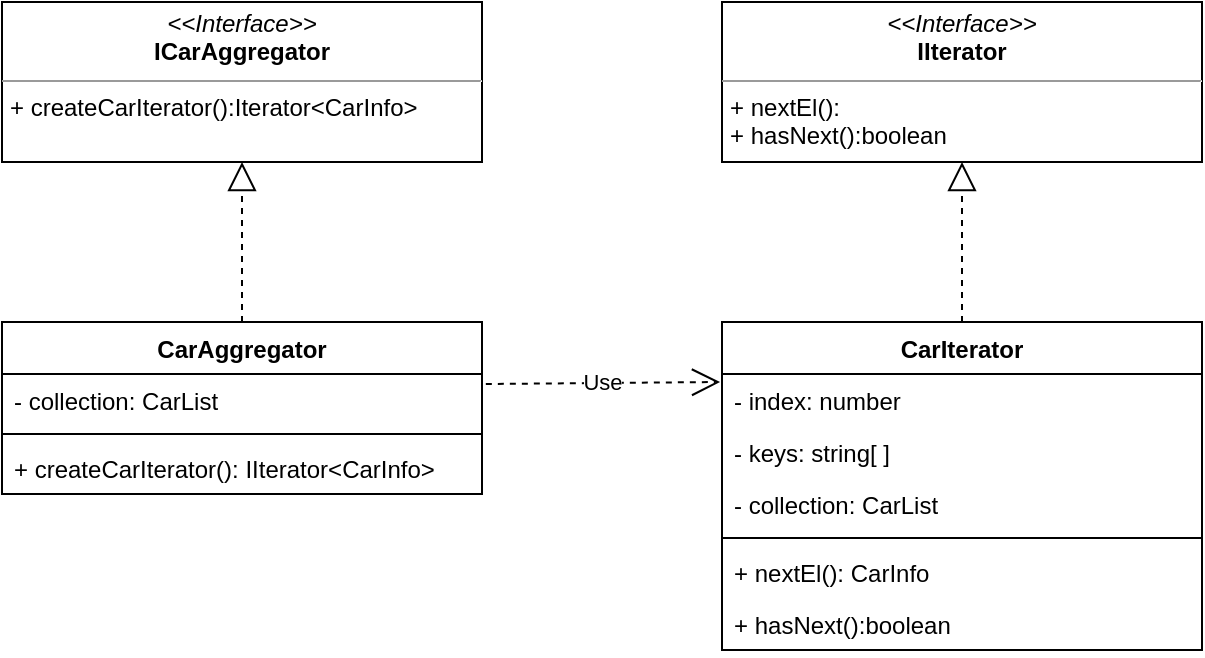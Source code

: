 <mxfile version="20.8.16" type="device"><diagram name="Page-1" id="Mc0gX32QP7m6tFfLGlkD"><mxGraphModel dx="954" dy="600" grid="1" gridSize="10" guides="1" tooltips="1" connect="1" arrows="1" fold="1" page="1" pageScale="1" pageWidth="700" pageHeight="1000" math="0" shadow="0"><root><mxCell id="0"/><mxCell id="1" parent="0"/><mxCell id="WPfb7wHpYUyLRV48ZAoM-1" value="&lt;p style=&quot;margin:0px;margin-top:4px;text-align:center;&quot;&gt;&lt;i&gt;&amp;lt;&amp;lt;Interface&amp;gt;&amp;gt;&lt;/i&gt;&lt;br&gt;&lt;b&gt;IIterator&lt;/b&gt;&lt;/p&gt;&lt;hr size=&quot;1&quot;&gt;&lt;p style=&quot;margin:0px;margin-left:4px;&quot;&gt;&lt;/p&gt;&lt;p style=&quot;margin:0px;margin-left:4px;&quot;&gt;+ nextEl():&amp;nbsp;&lt;br&gt;+ hasNext():boolean&lt;/p&gt;" style="verticalAlign=top;align=left;overflow=fill;fontSize=12;fontFamily=Helvetica;html=1;" vertex="1" parent="1"><mxGeometry x="440" y="80" width="240" height="80" as="geometry"/></mxCell><mxCell id="WPfb7wHpYUyLRV48ZAoM-2" value="&lt;p style=&quot;margin:0px;margin-top:4px;text-align:center;&quot;&gt;&lt;i&gt;&amp;lt;&amp;lt;Interface&amp;gt;&amp;gt;&lt;/i&gt;&lt;br&gt;&lt;b&gt;ICarAggregator&lt;/b&gt;&lt;/p&gt;&lt;hr size=&quot;1&quot;&gt;&lt;p style=&quot;margin:0px;margin-left:4px;&quot;&gt;&lt;/p&gt;&lt;p style=&quot;margin:0px;margin-left:4px;&quot;&gt;+ createCarIterator():Iterator&amp;lt;CarInfo&amp;gt;&lt;/p&gt;" style="verticalAlign=top;align=left;overflow=fill;fontSize=12;fontFamily=Helvetica;html=1;" vertex="1" parent="1"><mxGeometry x="80" y="80" width="240" height="80" as="geometry"/></mxCell><mxCell id="WPfb7wHpYUyLRV48ZAoM-3" value="CarIterator" style="swimlane;fontStyle=1;align=center;verticalAlign=top;childLayout=stackLayout;horizontal=1;startSize=26;horizontalStack=0;resizeParent=1;resizeParentMax=0;resizeLast=0;collapsible=1;marginBottom=0;" vertex="1" parent="1"><mxGeometry x="440" y="240" width="240" height="164" as="geometry"/></mxCell><mxCell id="WPfb7wHpYUyLRV48ZAoM-7" value="- index: number" style="text;strokeColor=none;fillColor=none;align=left;verticalAlign=top;spacingLeft=4;spacingRight=4;overflow=hidden;rotatable=0;points=[[0,0.5],[1,0.5]];portConstraint=eastwest;" vertex="1" parent="WPfb7wHpYUyLRV48ZAoM-3"><mxGeometry y="26" width="240" height="26" as="geometry"/></mxCell><mxCell id="WPfb7wHpYUyLRV48ZAoM-8" value="- keys: string[ ]" style="text;strokeColor=none;fillColor=none;align=left;verticalAlign=top;spacingLeft=4;spacingRight=4;overflow=hidden;rotatable=0;points=[[0,0.5],[1,0.5]];portConstraint=eastwest;" vertex="1" parent="WPfb7wHpYUyLRV48ZAoM-3"><mxGeometry y="52" width="240" height="26" as="geometry"/></mxCell><mxCell id="WPfb7wHpYUyLRV48ZAoM-4" value="- collection: CarList" style="text;strokeColor=none;fillColor=none;align=left;verticalAlign=top;spacingLeft=4;spacingRight=4;overflow=hidden;rotatable=0;points=[[0,0.5],[1,0.5]];portConstraint=eastwest;" vertex="1" parent="WPfb7wHpYUyLRV48ZAoM-3"><mxGeometry y="78" width="240" height="26" as="geometry"/></mxCell><mxCell id="WPfb7wHpYUyLRV48ZAoM-5" value="" style="line;strokeWidth=1;fillColor=none;align=left;verticalAlign=middle;spacingTop=-1;spacingLeft=3;spacingRight=3;rotatable=0;labelPosition=right;points=[];portConstraint=eastwest;strokeColor=inherit;" vertex="1" parent="WPfb7wHpYUyLRV48ZAoM-3"><mxGeometry y="104" width="240" height="8" as="geometry"/></mxCell><mxCell id="WPfb7wHpYUyLRV48ZAoM-6" value="+ nextEl(): CarInfo" style="text;strokeColor=none;fillColor=none;align=left;verticalAlign=top;spacingLeft=4;spacingRight=4;overflow=hidden;rotatable=0;points=[[0,0.5],[1,0.5]];portConstraint=eastwest;" vertex="1" parent="WPfb7wHpYUyLRV48ZAoM-3"><mxGeometry y="112" width="240" height="26" as="geometry"/></mxCell><mxCell id="WPfb7wHpYUyLRV48ZAoM-9" value="+ hasNext():boolean" style="text;strokeColor=none;fillColor=none;align=left;verticalAlign=top;spacingLeft=4;spacingRight=4;overflow=hidden;rotatable=0;points=[[0,0.5],[1,0.5]];portConstraint=eastwest;" vertex="1" parent="WPfb7wHpYUyLRV48ZAoM-3"><mxGeometry y="138" width="240" height="26" as="geometry"/></mxCell><mxCell id="WPfb7wHpYUyLRV48ZAoM-11" value="CarAggregator" style="swimlane;fontStyle=1;align=center;verticalAlign=top;childLayout=stackLayout;horizontal=1;startSize=26;horizontalStack=0;resizeParent=1;resizeParentMax=0;resizeLast=0;collapsible=1;marginBottom=0;" vertex="1" parent="1"><mxGeometry x="80" y="240" width="240" height="86" as="geometry"/></mxCell><mxCell id="WPfb7wHpYUyLRV48ZAoM-14" value="- collection: CarList" style="text;strokeColor=none;fillColor=none;align=left;verticalAlign=top;spacingLeft=4;spacingRight=4;overflow=hidden;rotatable=0;points=[[0,0.5],[1,0.5]];portConstraint=eastwest;" vertex="1" parent="WPfb7wHpYUyLRV48ZAoM-11"><mxGeometry y="26" width="240" height="26" as="geometry"/></mxCell><mxCell id="WPfb7wHpYUyLRV48ZAoM-15" value="" style="line;strokeWidth=1;fillColor=none;align=left;verticalAlign=middle;spacingTop=-1;spacingLeft=3;spacingRight=3;rotatable=0;labelPosition=right;points=[];portConstraint=eastwest;strokeColor=inherit;" vertex="1" parent="WPfb7wHpYUyLRV48ZAoM-11"><mxGeometry y="52" width="240" height="8" as="geometry"/></mxCell><mxCell id="WPfb7wHpYUyLRV48ZAoM-17" value="+ createCarIterator(): IIterator&lt;CarInfo&gt;" style="text;strokeColor=none;fillColor=none;align=left;verticalAlign=top;spacingLeft=4;spacingRight=4;overflow=hidden;rotatable=0;points=[[0,0.5],[1,0.5]];portConstraint=eastwest;" vertex="1" parent="WPfb7wHpYUyLRV48ZAoM-11"><mxGeometry y="60" width="240" height="26" as="geometry"/></mxCell><mxCell id="WPfb7wHpYUyLRV48ZAoM-18" value="Use" style="endArrow=open;endSize=12;dashed=1;html=1;rounded=0;entryX=-0.004;entryY=0.154;entryDx=0;entryDy=0;exitX=1.008;exitY=0.192;exitDx=0;exitDy=0;exitPerimeter=0;entryPerimeter=0;" edge="1" parent="1" source="WPfb7wHpYUyLRV48ZAoM-14" target="WPfb7wHpYUyLRV48ZAoM-7"><mxGeometry width="160" relative="1" as="geometry"><mxPoint x="320" y="119.5" as="sourcePoint"/><mxPoint x="410" y="130" as="targetPoint"/></mxGeometry></mxCell><mxCell id="WPfb7wHpYUyLRV48ZAoM-19" value="" style="endArrow=block;dashed=1;endFill=0;endSize=12;html=1;rounded=0;entryX=0.5;entryY=1;entryDx=0;entryDy=0;exitX=0.5;exitY=0;exitDx=0;exitDy=0;" edge="1" parent="1" source="WPfb7wHpYUyLRV48ZAoM-11" target="WPfb7wHpYUyLRV48ZAoM-2"><mxGeometry width="160" relative="1" as="geometry"><mxPoint x="270" y="310" as="sourcePoint"/><mxPoint x="430" y="310" as="targetPoint"/></mxGeometry></mxCell><mxCell id="WPfb7wHpYUyLRV48ZAoM-20" value="" style="endArrow=block;dashed=1;endFill=0;endSize=12;html=1;rounded=0;exitX=0.5;exitY=0;exitDx=0;exitDy=0;entryX=0.5;entryY=1;entryDx=0;entryDy=0;" edge="1" parent="1" source="WPfb7wHpYUyLRV48ZAoM-3" target="WPfb7wHpYUyLRV48ZAoM-1"><mxGeometry width="160" relative="1" as="geometry"><mxPoint x="559.5" y="240" as="sourcePoint"/><mxPoint x="560" y="160" as="targetPoint"/></mxGeometry></mxCell></root></mxGraphModel></diagram></mxfile>